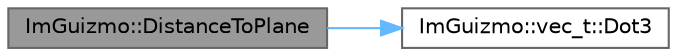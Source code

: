 digraph "ImGuizmo::DistanceToPlane"
{
 // LATEX_PDF_SIZE
  bgcolor="transparent";
  edge [fontname=Helvetica,fontsize=10,labelfontname=Helvetica,labelfontsize=10];
  node [fontname=Helvetica,fontsize=10,shape=box,height=0.2,width=0.4];
  rankdir="LR";
  Node1 [id="Node000001",label="ImGuizmo::DistanceToPlane",height=0.2,width=0.4,color="gray40", fillcolor="grey60", style="filled", fontcolor="black",tooltip=" "];
  Node1 -> Node2 [id="edge1_Node000001_Node000002",color="steelblue1",style="solid",tooltip=" "];
  Node2 [id="Node000002",label="ImGuizmo::vec_t::Dot3",height=0.2,width=0.4,color="grey40", fillcolor="white", style="filled",URL="$struct_im_guizmo_1_1vec__t.html#af69c3a1f7a5816939c1d19cb4c7ebf76",tooltip=" "];
}
